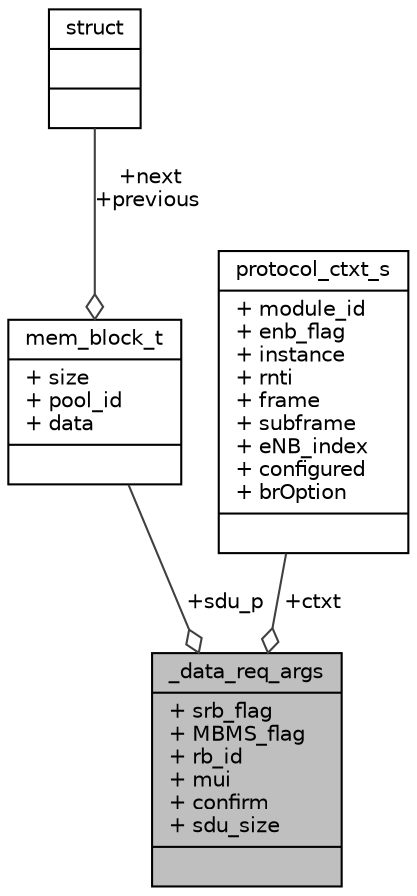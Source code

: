 digraph "_data_req_args"
{
 // LATEX_PDF_SIZE
  edge [fontname="Helvetica",fontsize="10",labelfontname="Helvetica",labelfontsize="10"];
  node [fontname="Helvetica",fontsize="10",shape=record];
  Node1 [label="{_data_req_args\n|+ srb_flag\l+ MBMS_flag\l+ rb_id\l+ mui\l+ confirm\l+ sdu_size\l|}",height=0.2,width=0.4,color="black", fillcolor="grey75", style="filled", fontcolor="black",tooltip=" "];
  Node2 -> Node1 [color="grey25",fontsize="10",style="solid",label=" +sdu_p" ,arrowhead="odiamond",fontname="Helvetica"];
  Node2 [label="{mem_block_t\n|+ size\l+ pool_id\l+ data\l|}",height=0.2,width=0.4,color="black", fillcolor="white", style="filled",URL="$structmem__block__t.html",tooltip=" "];
  Node3 -> Node2 [color="grey25",fontsize="10",style="solid",label=" +next\n+previous" ,arrowhead="odiamond",fontname="Helvetica"];
  Node3 [label="{struct\n||}",height=0.2,width=0.4,color="black", fillcolor="white", style="filled",URL="$structstruct.html",tooltip="holds vehicle id and initial pointer to the head of the linked list in hastable"];
  Node4 -> Node1 [color="grey25",fontsize="10",style="solid",label=" +ctxt" ,arrowhead="odiamond",fontname="Helvetica"];
  Node4 [label="{protocol_ctxt_s\n|+ module_id\l+ enb_flag\l+ instance\l+ rnti\l+ frame\l+ subframe\l+ eNB_index\l+ configured\l+ brOption\l|}",height=0.2,width=0.4,color="black", fillcolor="white", style="filled",URL="$structprotocol__ctxt__s.html",tooltip=" "];
}
